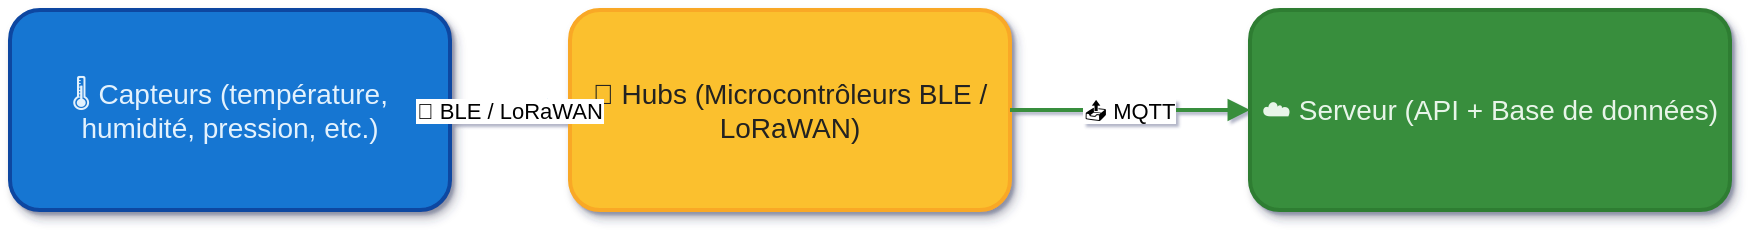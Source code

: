 <?xml version="1.0" ?>
<mxfile version="20.1.7" type="device">
  <diagram id="diagramIoTEmojis" name="Architecture IoT avec Emojis">
    <mxGraphModel dx="1200" dy="700" grid="1" gridSize="10" guides="1" tooltips="1" connect="1" arrows="1" fold="1" page="1" pageScale="1" pageWidth="900" pageHeight="600" math="0" shadow="1">
      <root>
        <mxCell id="0"/>
        <mxCell id="1" parent="0"/>
        <mxCell id="2" value="🌡️ Capteurs
(température, humidité,
pression, etc.)" style="rounded=1;whiteSpace=wrap;fillColor=#1976D2;strokeColor=#0D47A1;strokeWidth=2;fontSize=14;fontColor=#E3F2FD;shadow=1;" vertex="1" parent="1">
          <mxGeometry x="80" y="150" width="220" height="100" as="geometry"/>
        </mxCell>
        <mxCell id="3" value="📡 Hubs
(Microcontrôleurs
BLE / LoRaWAN)" style="rounded=1;whiteSpace=wrap;fillColor=#FBC02D;strokeColor=#F9A825;strokeWidth=2;fontSize=14;fontColor=#212121;shadow=1;" vertex="1" parent="1">
          <mxGeometry x="360" y="150" width="220" height="100" as="geometry"/>
        </mxCell>
        <mxCell id="4" value="☁️ Serveur
(API + Base de données)" style="rounded=1;whiteSpace=wrap;fillColor=#388E3C;strokeColor=#2E7D32;strokeWidth=2;fontSize=14;fontColor=#E8F5E9;shadow=1;" vertex="1" parent="1">
          <mxGeometry x="700" y="150" width="240" height="100" as="geometry"/>
        </mxCell>
        <mxCell id="5" style="endArrow=block;endFill=1;strokeWidth=2;strokeColor=#1976D2;curved=1;" edge="1" parent="1" source="2" target="3" value="🔗 BLE / LoRaWAN" labelPosition="center" align="center" verticalAlign="middle" fontColor="#444444" fontSize="12" fontStyle="1">
          <mxGeometry relative="1" as="geometry"/>
        </mxCell>
        <mxCell id="6" style="endArrow=block;endFill=1;strokeWidth=2;strokeColor=#388E3C;curved=1;" edge="1" parent="1" source="3" target="4" value="📤 MQTT" labelPosition="center" align="center" verticalAlign="middle" fontColor="#444444" fontSize="12" fontStyle="1">
          <mxGeometry relative="1" as="geometry"/>
        </mxCell>
      </root>
    </mxGraphModel>
  </diagram>
</mxfile>
